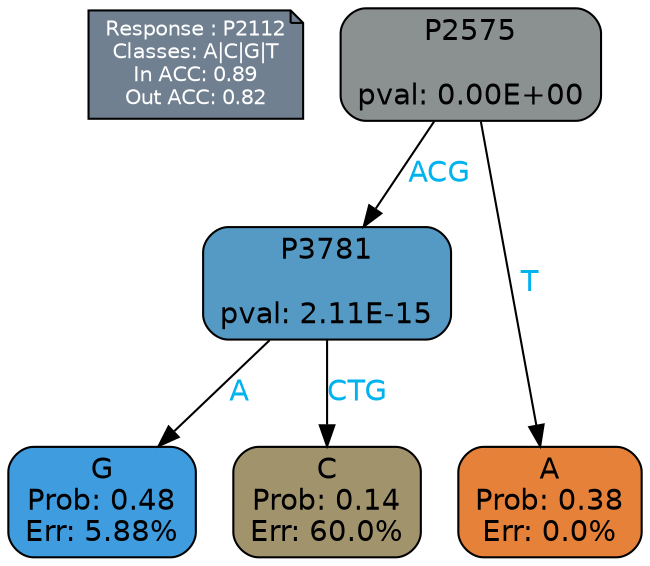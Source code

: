 digraph Tree {
node [shape=box, style="filled, rounded", color="black", fontname=helvetica] ;
graph [ranksep=equally, splines=polylines, bgcolor=transparent, dpi=600] ;
edge [fontname=helvetica] ;
LEGEND [label="Response : P2112
Classes: A|C|G|T
In ACC: 0.89
Out ACC: 0.82
",shape=note,align=left,style=filled,fillcolor="slategray",fontcolor="white",fontsize=10];1 [label="P2575

pval: 0.00E+00", fillcolor="#8b9090"] ;
2 [label="P3781

pval: 2.11E-15", fillcolor="#549ac5"] ;
3 [label="G
Prob: 0.48
Err: 5.88%", fillcolor="#3e9cdf"] ;
4 [label="C
Prob: 0.14
Err: 60.0%", fillcolor="#a1936c"] ;
5 [label="A
Prob: 0.38
Err: 0.0%", fillcolor="#e58139"] ;
1 -> 2 [label="ACG",fontcolor=deepskyblue2] ;
1 -> 5 [label="T",fontcolor=deepskyblue2] ;
2 -> 3 [label="A",fontcolor=deepskyblue2] ;
2 -> 4 [label="CTG",fontcolor=deepskyblue2] ;
{rank = same; 3;4;5;}{rank = same; LEGEND;1;}}